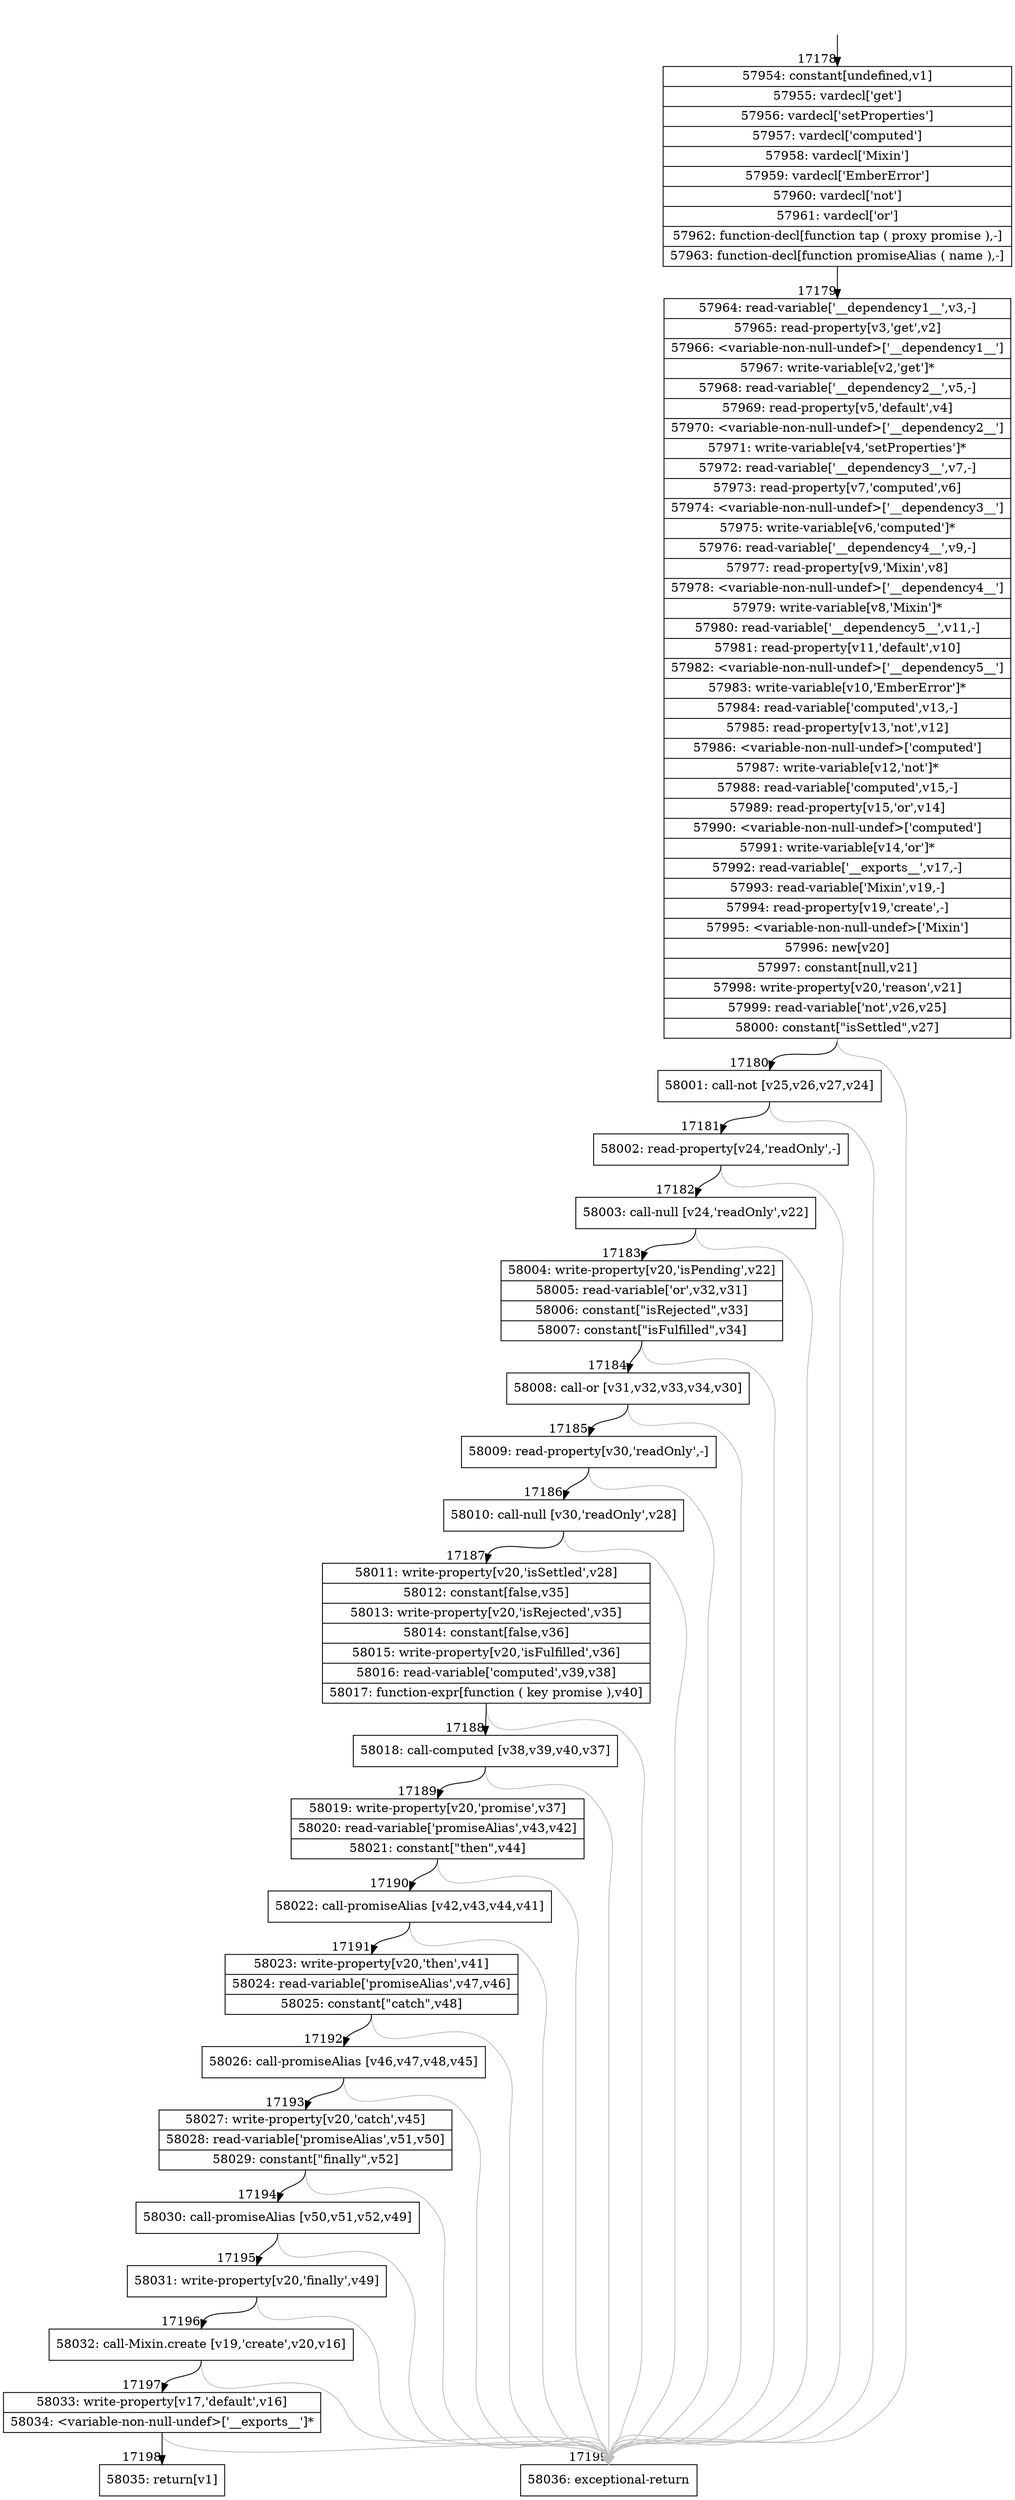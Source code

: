 digraph {
rankdir="TD"
BB_entry1473[shape=none,label=""];
BB_entry1473 -> BB17178 [tailport=s, headport=n, headlabel="    17178"]
BB17178 [shape=record label="{57954: constant[undefined,v1]|57955: vardecl['get']|57956: vardecl['setProperties']|57957: vardecl['computed']|57958: vardecl['Mixin']|57959: vardecl['EmberError']|57960: vardecl['not']|57961: vardecl['or']|57962: function-decl[function tap ( proxy promise ),-]|57963: function-decl[function promiseAlias ( name ),-]}" ] 
BB17178 -> BB17179 [tailport=s, headport=n, headlabel="      17179"]
BB17179 [shape=record label="{57964: read-variable['__dependency1__',v3,-]|57965: read-property[v3,'get',v2]|57966: \<variable-non-null-undef\>['__dependency1__']|57967: write-variable[v2,'get']*|57968: read-variable['__dependency2__',v5,-]|57969: read-property[v5,'default',v4]|57970: \<variable-non-null-undef\>['__dependency2__']|57971: write-variable[v4,'setProperties']*|57972: read-variable['__dependency3__',v7,-]|57973: read-property[v7,'computed',v6]|57974: \<variable-non-null-undef\>['__dependency3__']|57975: write-variable[v6,'computed']*|57976: read-variable['__dependency4__',v9,-]|57977: read-property[v9,'Mixin',v8]|57978: \<variable-non-null-undef\>['__dependency4__']|57979: write-variable[v8,'Mixin']*|57980: read-variable['__dependency5__',v11,-]|57981: read-property[v11,'default',v10]|57982: \<variable-non-null-undef\>['__dependency5__']|57983: write-variable[v10,'EmberError']*|57984: read-variable['computed',v13,-]|57985: read-property[v13,'not',v12]|57986: \<variable-non-null-undef\>['computed']|57987: write-variable[v12,'not']*|57988: read-variable['computed',v15,-]|57989: read-property[v15,'or',v14]|57990: \<variable-non-null-undef\>['computed']|57991: write-variable[v14,'or']*|57992: read-variable['__exports__',v17,-]|57993: read-variable['Mixin',v19,-]|57994: read-property[v19,'create',-]|57995: \<variable-non-null-undef\>['Mixin']|57996: new[v20]|57997: constant[null,v21]|57998: write-property[v20,'reason',v21]|57999: read-variable['not',v26,v25]|58000: constant[\"isSettled\",v27]}" ] 
BB17179 -> BB17180 [tailport=s, headport=n, headlabel="      17180"]
BB17179 -> BB17199 [tailport=s, headport=n, color=gray, headlabel="      17199"]
BB17180 [shape=record label="{58001: call-not [v25,v26,v27,v24]}" ] 
BB17180 -> BB17181 [tailport=s, headport=n, headlabel="      17181"]
BB17180 -> BB17199 [tailport=s, headport=n, color=gray]
BB17181 [shape=record label="{58002: read-property[v24,'readOnly',-]}" ] 
BB17181 -> BB17182 [tailport=s, headport=n, headlabel="      17182"]
BB17181 -> BB17199 [tailport=s, headport=n, color=gray]
BB17182 [shape=record label="{58003: call-null [v24,'readOnly',v22]}" ] 
BB17182 -> BB17183 [tailport=s, headport=n, headlabel="      17183"]
BB17182 -> BB17199 [tailport=s, headport=n, color=gray]
BB17183 [shape=record label="{58004: write-property[v20,'isPending',v22]|58005: read-variable['or',v32,v31]|58006: constant[\"isRejected\",v33]|58007: constant[\"isFulfilled\",v34]}" ] 
BB17183 -> BB17184 [tailport=s, headport=n, headlabel="      17184"]
BB17183 -> BB17199 [tailport=s, headport=n, color=gray]
BB17184 [shape=record label="{58008: call-or [v31,v32,v33,v34,v30]}" ] 
BB17184 -> BB17185 [tailport=s, headport=n, headlabel="      17185"]
BB17184 -> BB17199 [tailport=s, headport=n, color=gray]
BB17185 [shape=record label="{58009: read-property[v30,'readOnly',-]}" ] 
BB17185 -> BB17186 [tailport=s, headport=n, headlabel="      17186"]
BB17185 -> BB17199 [tailport=s, headport=n, color=gray]
BB17186 [shape=record label="{58010: call-null [v30,'readOnly',v28]}" ] 
BB17186 -> BB17187 [tailport=s, headport=n, headlabel="      17187"]
BB17186 -> BB17199 [tailport=s, headport=n, color=gray]
BB17187 [shape=record label="{58011: write-property[v20,'isSettled',v28]|58012: constant[false,v35]|58013: write-property[v20,'isRejected',v35]|58014: constant[false,v36]|58015: write-property[v20,'isFulfilled',v36]|58016: read-variable['computed',v39,v38]|58017: function-expr[function ( key promise ),v40]}" ] 
BB17187 -> BB17188 [tailport=s, headport=n, headlabel="      17188"]
BB17187 -> BB17199 [tailport=s, headport=n, color=gray]
BB17188 [shape=record label="{58018: call-computed [v38,v39,v40,v37]}" ] 
BB17188 -> BB17189 [tailport=s, headport=n, headlabel="      17189"]
BB17188 -> BB17199 [tailport=s, headport=n, color=gray]
BB17189 [shape=record label="{58019: write-property[v20,'promise',v37]|58020: read-variable['promiseAlias',v43,v42]|58021: constant[\"then\",v44]}" ] 
BB17189 -> BB17190 [tailport=s, headport=n, headlabel="      17190"]
BB17189 -> BB17199 [tailport=s, headport=n, color=gray]
BB17190 [shape=record label="{58022: call-promiseAlias [v42,v43,v44,v41]}" ] 
BB17190 -> BB17191 [tailport=s, headport=n, headlabel="      17191"]
BB17190 -> BB17199 [tailport=s, headport=n, color=gray]
BB17191 [shape=record label="{58023: write-property[v20,'then',v41]|58024: read-variable['promiseAlias',v47,v46]|58025: constant[\"catch\",v48]}" ] 
BB17191 -> BB17192 [tailport=s, headport=n, headlabel="      17192"]
BB17191 -> BB17199 [tailport=s, headport=n, color=gray]
BB17192 [shape=record label="{58026: call-promiseAlias [v46,v47,v48,v45]}" ] 
BB17192 -> BB17193 [tailport=s, headport=n, headlabel="      17193"]
BB17192 -> BB17199 [tailport=s, headport=n, color=gray]
BB17193 [shape=record label="{58027: write-property[v20,'catch',v45]|58028: read-variable['promiseAlias',v51,v50]|58029: constant[\"finally\",v52]}" ] 
BB17193 -> BB17194 [tailport=s, headport=n, headlabel="      17194"]
BB17193 -> BB17199 [tailport=s, headport=n, color=gray]
BB17194 [shape=record label="{58030: call-promiseAlias [v50,v51,v52,v49]}" ] 
BB17194 -> BB17195 [tailport=s, headport=n, headlabel="      17195"]
BB17194 -> BB17199 [tailport=s, headport=n, color=gray]
BB17195 [shape=record label="{58031: write-property[v20,'finally',v49]}" ] 
BB17195 -> BB17196 [tailport=s, headport=n, headlabel="      17196"]
BB17195 -> BB17199 [tailport=s, headport=n, color=gray]
BB17196 [shape=record label="{58032: call-Mixin.create [v19,'create',v20,v16]}" ] 
BB17196 -> BB17197 [tailport=s, headport=n, headlabel="      17197"]
BB17196 -> BB17199 [tailport=s, headport=n, color=gray]
BB17197 [shape=record label="{58033: write-property[v17,'default',v16]|58034: \<variable-non-null-undef\>['__exports__']*}" ] 
BB17197 -> BB17198 [tailport=s, headport=n, headlabel="      17198"]
BB17197 -> BB17199 [tailport=s, headport=n, color=gray]
BB17198 [shape=record label="{58035: return[v1]}" ] 
BB17199 [shape=record label="{58036: exceptional-return}" ] 
//#$~ 32682
}
